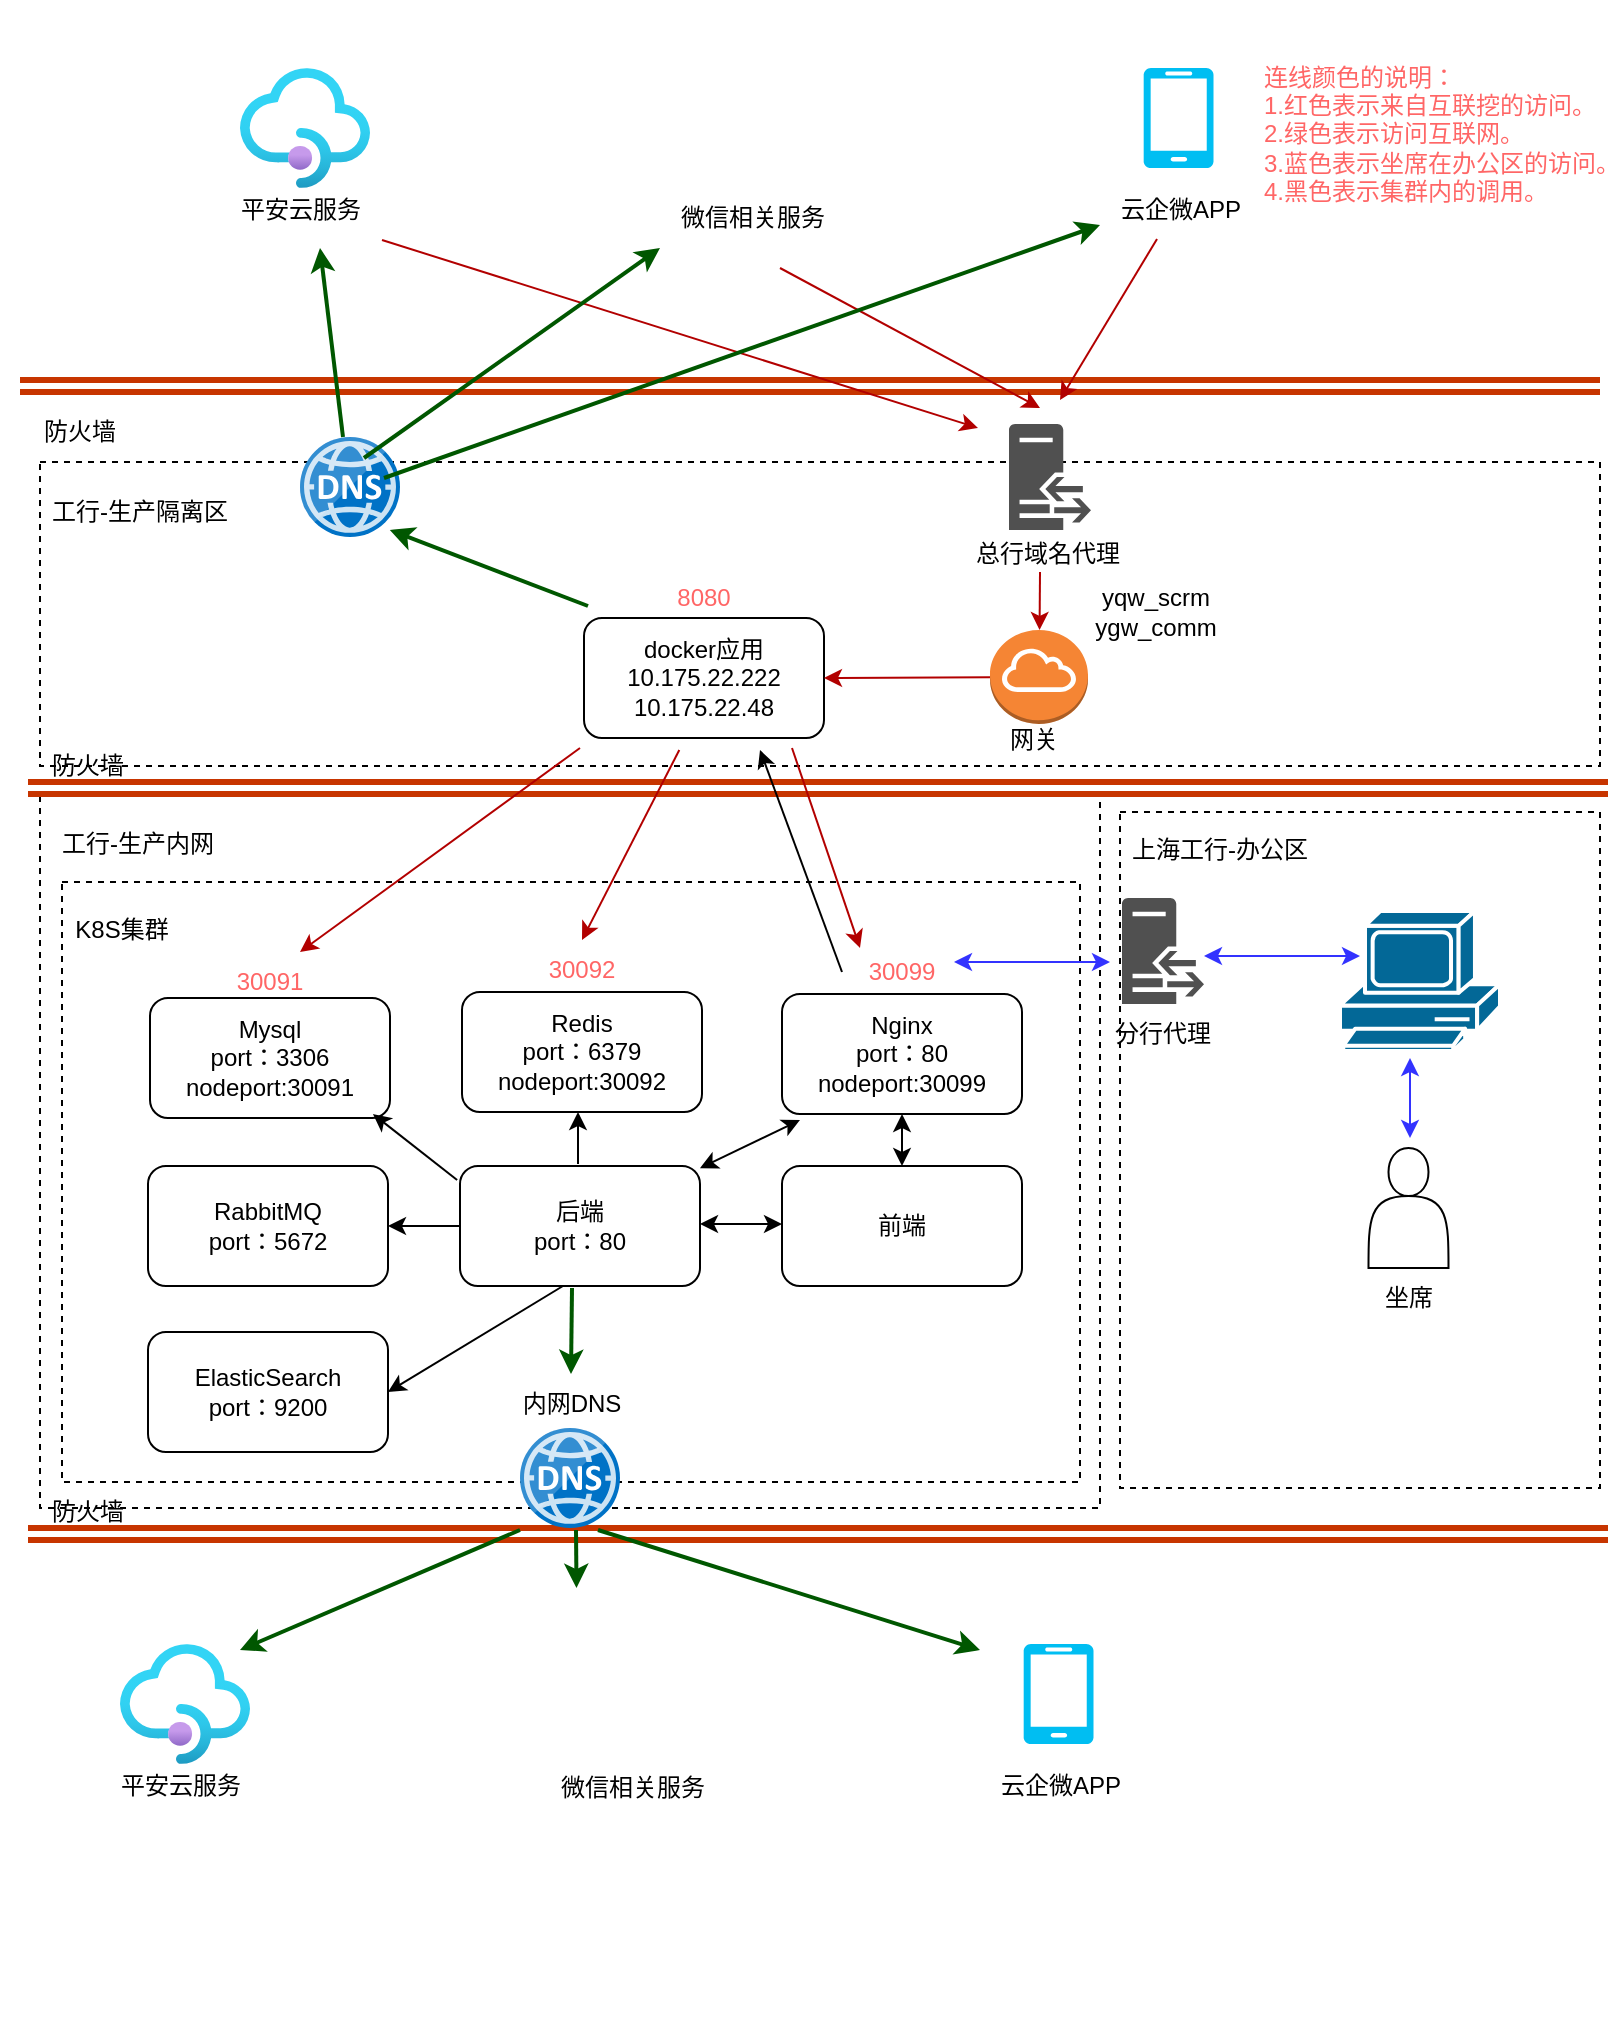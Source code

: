 <mxfile version="24.2.2" type="github">
  <diagram name="第 1 页" id="H5Td6hfvK_dSOBT4_KqR">
    <mxGraphModel dx="1283" dy="834" grid="1" gridSize="10" guides="1" tooltips="1" connect="1" arrows="1" fold="1" page="1" pageScale="1" pageWidth="827" pageHeight="1169" math="0" shadow="0">
      <root>
        <mxCell id="0" />
        <mxCell id="1" parent="0" />
        <mxCell id="0VPpqt3ser_8MPo7c0mN-2" value="" style="rounded=0;whiteSpace=wrap;html=1;fillColor=none;dashed=1;" parent="1" vertex="1">
          <mxGeometry x="30" y="572" width="530" height="357" as="geometry" />
        </mxCell>
        <mxCell id="0VPpqt3ser_8MPo7c0mN-9" value="" style="rounded=0;whiteSpace=wrap;html=1;fillColor=none;dashed=1;" parent="1" vertex="1">
          <mxGeometry x="41" y="616" width="509" height="300" as="geometry" />
        </mxCell>
        <mxCell id="0VPpqt3ser_8MPo7c0mN-4" value="" style="rounded=0;whiteSpace=wrap;html=1;fillColor=none;dashed=1;" parent="1" vertex="1">
          <mxGeometry x="30" y="406" width="780" height="152" as="geometry" />
        </mxCell>
        <mxCell id="0VPpqt3ser_8MPo7c0mN-3" value="工行-生产内网" style="text;html=1;align=center;verticalAlign=middle;whiteSpace=wrap;rounded=0;" parent="1" vertex="1">
          <mxGeometry x="29" y="582" width="100" height="30" as="geometry" />
        </mxCell>
        <mxCell id="0VPpqt3ser_8MPo7c0mN-5" value="工行-生产隔离区" style="text;html=1;align=center;verticalAlign=middle;whiteSpace=wrap;rounded=0;" parent="1" vertex="1">
          <mxGeometry x="30" y="416" width="100" height="30" as="geometry" />
        </mxCell>
        <mxCell id="0VPpqt3ser_8MPo7c0mN-6" value="" style="rounded=0;whiteSpace=wrap;html=1;fillColor=none;dashed=1;" parent="1" vertex="1">
          <mxGeometry x="570" y="581" width="240" height="338" as="geometry" />
        </mxCell>
        <mxCell id="0VPpqt3ser_8MPo7c0mN-7" value="上海工行-办公区" style="text;html=1;align=center;verticalAlign=middle;whiteSpace=wrap;rounded=0;" parent="1" vertex="1">
          <mxGeometry x="570" y="585" width="100" height="30" as="geometry" />
        </mxCell>
        <mxCell id="0VPpqt3ser_8MPo7c0mN-10" value="K8S集群" style="text;html=1;align=center;verticalAlign=middle;whiteSpace=wrap;rounded=0;" parent="1" vertex="1">
          <mxGeometry x="41" y="625" width="60" height="30" as="geometry" />
        </mxCell>
        <mxCell id="0VPpqt3ser_8MPo7c0mN-12" value="&lt;div&gt;&lt;span style=&quot;background-color: initial;&quot;&gt;RabbitMQ&lt;/span&gt;&lt;/div&gt;&lt;div&gt;&lt;span style=&quot;background-color: initial;&quot;&gt;port：5672&lt;/span&gt;&lt;/div&gt;" style="rounded=1;whiteSpace=wrap;html=1;" parent="1" vertex="1">
          <mxGeometry x="84" y="758" width="120" height="60" as="geometry" />
        </mxCell>
        <mxCell id="0VPpqt3ser_8MPo7c0mN-13" value="&lt;div&gt;ElasticSearch&lt;/div&gt;&lt;div&gt;&lt;span style=&quot;background-color: initial;&quot;&gt;port：9200&lt;/span&gt;&lt;/div&gt;" style="rounded=1;whiteSpace=wrap;html=1;" parent="1" vertex="1">
          <mxGeometry x="84" y="841" width="120" height="60" as="geometry" />
        </mxCell>
        <mxCell id="0VPpqt3ser_8MPo7c0mN-15" value="&lt;div&gt;后端&lt;/div&gt;&lt;div&gt;port：80&lt;/div&gt;" style="rounded=1;whiteSpace=wrap;html=1;" parent="1" vertex="1">
          <mxGeometry x="240" y="758" width="120" height="60" as="geometry" />
        </mxCell>
        <mxCell id="0VPpqt3ser_8MPo7c0mN-24" value="" style="shape=mxgraph.cisco.computers_and_peripherals.pc;html=1;pointerEvents=1;dashed=0;fillColor=#036897;strokeColor=#ffffff;strokeWidth=2;verticalLabelPosition=bottom;verticalAlign=top;align=center;outlineConnect=0;" parent="1" vertex="1">
          <mxGeometry x="680" y="630.5" width="80" height="70" as="geometry" />
        </mxCell>
        <mxCell id="0VPpqt3ser_8MPo7c0mN-65" value="" style="group" parent="1" vertex="1" connectable="0">
          <mxGeometry x="120" y="210" width="81" height="85" as="geometry" />
        </mxCell>
        <mxCell id="0VPpqt3ser_8MPo7c0mN-52" value="" style="image;aspect=fixed;html=1;points=[];align=center;fontSize=12;image=img/lib/azure2/app_services/API_Management_Services.svg;" parent="0VPpqt3ser_8MPo7c0mN-65" vertex="1">
          <mxGeometry x="10" y="-1" width="65" height="60" as="geometry" />
        </mxCell>
        <mxCell id="0VPpqt3ser_8MPo7c0mN-57" value="平安云服务" style="text;html=1;align=center;verticalAlign=middle;whiteSpace=wrap;rounded=0;" parent="0VPpqt3ser_8MPo7c0mN-65" vertex="1">
          <mxGeometry y="55" width="81" height="30" as="geometry" />
        </mxCell>
        <mxCell id="0VPpqt3ser_8MPo7c0mN-66" value="" style="group" parent="1" vertex="1" connectable="0">
          <mxGeometry x="331" y="175" width="109" height="124" as="geometry" />
        </mxCell>
        <mxCell id="0VPpqt3ser_8MPo7c0mN-58" value="" style="shape=image;html=1;verticalAlign=top;verticalLabelPosition=bottom;labelBackgroundColor=#ffffff;imageAspect=0;aspect=fixed;image=https://cdn4.iconfinder.com/data/icons/social-media-2346/512/we_chat-01-128.png" parent="0VPpqt3ser_8MPo7c0mN-66" vertex="1">
          <mxGeometry width="109" height="109" as="geometry" />
        </mxCell>
        <mxCell id="0VPpqt3ser_8MPo7c0mN-60" value="微信相关服务" style="text;html=1;align=center;verticalAlign=middle;whiteSpace=wrap;rounded=0;" parent="0VPpqt3ser_8MPo7c0mN-66" vertex="1">
          <mxGeometry x="15" y="94" width="81" height="30" as="geometry" />
        </mxCell>
        <mxCell id="0VPpqt3ser_8MPo7c0mN-67" value="" style="group" parent="1" vertex="1" connectable="0">
          <mxGeometry x="560" y="210" width="81" height="85" as="geometry" />
        </mxCell>
        <mxCell id="0VPpqt3ser_8MPo7c0mN-55" value="" style="verticalLabelPosition=bottom;html=1;verticalAlign=top;align=center;strokeColor=none;fillColor=#00BEF2;shape=mxgraph.azure.mobile;pointerEvents=1;" parent="0VPpqt3ser_8MPo7c0mN-67" vertex="1">
          <mxGeometry x="21.75" y="-1" width="35" height="50" as="geometry" />
        </mxCell>
        <mxCell id="0VPpqt3ser_8MPo7c0mN-61" value="云企微APP" style="text;html=1;align=center;verticalAlign=middle;whiteSpace=wrap;rounded=0;" parent="0VPpqt3ser_8MPo7c0mN-67" vertex="1">
          <mxGeometry y="55" width="81" height="30" as="geometry" />
        </mxCell>
        <mxCell id="0VPpqt3ser_8MPo7c0mN-70" value="" style="group" parent="1" vertex="1" connectable="0">
          <mxGeometry x="302" y="459" width="120" height="85" as="geometry" />
        </mxCell>
        <mxCell id="0VPpqt3ser_8MPo7c0mN-1" value="&lt;div&gt;docker应用&lt;/div&gt;10.175.22.222&lt;div&gt;10.175.22.48&lt;br&gt;&lt;/div&gt;" style="rounded=1;whiteSpace=wrap;html=1;" parent="0VPpqt3ser_8MPo7c0mN-70" vertex="1">
          <mxGeometry y="25" width="120" height="60" as="geometry" />
        </mxCell>
        <mxCell id="0VPpqt3ser_8MPo7c0mN-50" value="8080" style="text;html=1;align=center;verticalAlign=middle;whiteSpace=wrap;rounded=0;fontColor=#FF6666;" parent="0VPpqt3ser_8MPo7c0mN-70" vertex="1">
          <mxGeometry x="30" width="60" height="30" as="geometry" />
        </mxCell>
        <mxCell id="0VPpqt3ser_8MPo7c0mN-71" value="" style="group" parent="1" vertex="1" connectable="0">
          <mxGeometry x="680" y="749" width="70" height="90" as="geometry" />
        </mxCell>
        <mxCell id="0VPpqt3ser_8MPo7c0mN-23" value="" style="shape=actor;whiteSpace=wrap;html=1;" parent="0VPpqt3ser_8MPo7c0mN-71" vertex="1">
          <mxGeometry x="14.25" width="40" height="60" as="geometry" />
        </mxCell>
        <mxCell id="0VPpqt3ser_8MPo7c0mN-37" value="坐席" style="text;html=1;align=center;verticalAlign=middle;whiteSpace=wrap;rounded=0;" parent="0VPpqt3ser_8MPo7c0mN-71" vertex="1">
          <mxGeometry y="60" width="68.5" height="30" as="geometry" />
        </mxCell>
        <mxCell id="0VPpqt3ser_8MPo7c0mN-72" value="" style="group" parent="1" vertex="1" connectable="0">
          <mxGeometry x="85" y="651" width="120" height="83" as="geometry" />
        </mxCell>
        <mxCell id="0VPpqt3ser_8MPo7c0mN-11" value="&lt;div&gt;Mysql&lt;/div&gt;&lt;div&gt;port：3306&lt;/div&gt;&lt;div&gt;nodeport:30091&lt;/div&gt;" style="rounded=1;whiteSpace=wrap;html=1;" parent="0VPpqt3ser_8MPo7c0mN-72" vertex="1">
          <mxGeometry y="23" width="120" height="60" as="geometry" />
        </mxCell>
        <mxCell id="0VPpqt3ser_8MPo7c0mN-35" value="30091" style="text;html=1;align=center;verticalAlign=middle;whiteSpace=wrap;rounded=0;fontColor=#FF6666;" parent="0VPpqt3ser_8MPo7c0mN-72" vertex="1">
          <mxGeometry x="30" width="60" height="30" as="geometry" />
        </mxCell>
        <mxCell id="0VPpqt3ser_8MPo7c0mN-73" value="" style="group" parent="1" vertex="1" connectable="0">
          <mxGeometry x="241" y="645" width="120" height="86" as="geometry" />
        </mxCell>
        <mxCell id="0VPpqt3ser_8MPo7c0mN-8" value="&lt;div&gt;&lt;span style=&quot;background-color: initial;&quot;&gt;Redis&lt;/span&gt;&lt;/div&gt;&lt;div&gt;&lt;span style=&quot;background-color: initial;&quot;&gt;port：6379&lt;/span&gt;&lt;/div&gt;&lt;div&gt;nodeport:30092&lt;/div&gt;" style="rounded=1;whiteSpace=wrap;html=1;" parent="0VPpqt3ser_8MPo7c0mN-73" vertex="1">
          <mxGeometry y="26" width="120" height="60" as="geometry" />
        </mxCell>
        <mxCell id="0VPpqt3ser_8MPo7c0mN-36" value="30092" style="text;html=1;align=center;verticalAlign=middle;whiteSpace=wrap;rounded=0;fontColor=#FF6666;" parent="0VPpqt3ser_8MPo7c0mN-73" vertex="1">
          <mxGeometry x="30" width="60" height="30" as="geometry" />
        </mxCell>
        <mxCell id="0VPpqt3ser_8MPo7c0mN-75" value="" style="group" parent="1" vertex="1" connectable="0">
          <mxGeometry x="10" y="376" width="800" height="87.0" as="geometry" />
        </mxCell>
        <mxCell id="0VPpqt3ser_8MPo7c0mN-39" value="" style="shape=link;html=1;rounded=0;labelBackgroundColor=#FFB366;fontColor=#FFB366;labelBorderColor=#FFB366;strokeColor=#C73500;fillColor=#fa6800;strokeWidth=3;" parent="0VPpqt3ser_8MPo7c0mN-75" edge="1">
          <mxGeometry width="100" relative="1" as="geometry">
            <mxPoint x="10" y="-8" as="sourcePoint" />
            <mxPoint x="800" y="-8" as="targetPoint" />
          </mxGeometry>
        </mxCell>
        <mxCell id="0VPpqt3ser_8MPo7c0mN-42" value="防火墙" style="text;html=1;align=center;verticalAlign=middle;whiteSpace=wrap;rounded=0;" parent="0VPpqt3ser_8MPo7c0mN-75" vertex="1">
          <mxGeometry width="80" height="30" as="geometry" />
        </mxCell>
        <mxCell id="0VPpqt3ser_8MPo7c0mN-79" value="" style="group" parent="1" vertex="1" connectable="0">
          <mxGeometry x="557.25" y="624" width="68.5" height="83" as="geometry" />
        </mxCell>
        <mxCell id="0VPpqt3ser_8MPo7c0mN-30" value="分行代理" style="text;html=1;align=center;verticalAlign=middle;whiteSpace=wrap;rounded=0;" parent="0VPpqt3ser_8MPo7c0mN-79" vertex="1">
          <mxGeometry y="53" width="68.5" height="30" as="geometry" />
        </mxCell>
        <mxCell id="0VPpqt3ser_8MPo7c0mN-32" value="" style="sketch=0;pointerEvents=1;shadow=0;dashed=0;html=1;strokeColor=none;fillColor=#505050;labelPosition=center;verticalLabelPosition=bottom;verticalAlign=top;outlineConnect=0;align=center;shape=mxgraph.office.servers.reverse_proxy;" parent="0VPpqt3ser_8MPo7c0mN-79" vertex="1">
          <mxGeometry x="13.75" width="41" height="53" as="geometry" />
        </mxCell>
        <mxCell id="0VPpqt3ser_8MPo7c0mN-80" value="" style="group" parent="1" vertex="1" connectable="0">
          <mxGeometry x="14" y="543" width="800" height="30" as="geometry" />
        </mxCell>
        <mxCell id="0VPpqt3ser_8MPo7c0mN-81" value="" style="shape=link;html=1;rounded=0;labelBackgroundColor=#FFB366;fontColor=#FFB366;labelBorderColor=#FFB366;strokeColor=#C73500;fillColor=#fa6800;strokeWidth=3;" parent="0VPpqt3ser_8MPo7c0mN-80" edge="1">
          <mxGeometry width="100" relative="1" as="geometry">
            <mxPoint x="10" y="26" as="sourcePoint" />
            <mxPoint x="800" y="26" as="targetPoint" />
          </mxGeometry>
        </mxCell>
        <mxCell id="0VPpqt3ser_8MPo7c0mN-82" value="防火墙" style="text;html=1;align=center;verticalAlign=middle;whiteSpace=wrap;rounded=0;" parent="0VPpqt3ser_8MPo7c0mN-80" vertex="1">
          <mxGeometry width="80" height="30" as="geometry" />
        </mxCell>
        <mxCell id="0VPpqt3ser_8MPo7c0mN-122" value="" style="edgeStyle=orthogonalEdgeStyle;rounded=0;orthogonalLoop=1;jettySize=auto;html=1;startArrow=classic;startFill=1;" parent="1" edge="1">
          <mxGeometry relative="1" as="geometry">
            <mxPoint x="401" y="787" as="sourcePoint" />
            <mxPoint x="360" y="787" as="targetPoint" />
          </mxGeometry>
        </mxCell>
        <mxCell id="0VPpqt3ser_8MPo7c0mN-16" value="前端" style="rounded=1;whiteSpace=wrap;html=1;" parent="1" vertex="1">
          <mxGeometry x="401" y="758" width="120" height="60" as="geometry" />
        </mxCell>
        <mxCell id="0VPpqt3ser_8MPo7c0mN-89" value="" style="group" parent="1" vertex="1" connectable="0">
          <mxGeometry x="401" y="646" width="120" height="86" as="geometry" />
        </mxCell>
        <mxCell id="0VPpqt3ser_8MPo7c0mN-34" value="30099" style="text;html=1;align=center;verticalAlign=middle;whiteSpace=wrap;rounded=0;fontColor=#FF6666;" parent="0VPpqt3ser_8MPo7c0mN-89" vertex="1">
          <mxGeometry x="30" width="60" height="30" as="geometry" />
        </mxCell>
        <mxCell id="0VPpqt3ser_8MPo7c0mN-14" value="&lt;div&gt;Nginx&lt;/div&gt;&lt;div&gt;port：80&lt;/div&gt;&lt;div&gt;nodeport:30099&lt;/div&gt;" style="rounded=1;whiteSpace=wrap;html=1;" parent="0VPpqt3ser_8MPo7c0mN-89" vertex="1">
          <mxGeometry y="26" width="120" height="60" as="geometry" />
        </mxCell>
        <mxCell id="0VPpqt3ser_8MPo7c0mN-95" value="" style="image;sketch=0;aspect=fixed;html=1;points=[];align=center;fontSize=12;image=img/lib/mscae/DNS.svg;" parent="1" vertex="1">
          <mxGeometry x="160" y="393.5" width="50" height="50" as="geometry" />
        </mxCell>
        <mxCell id="0VPpqt3ser_8MPo7c0mN-98" value="" style="endArrow=classic;startArrow=classic;html=1;rounded=0;strokeColor=#3333FF;" parent="1" edge="1">
          <mxGeometry width="50" height="50" relative="1" as="geometry">
            <mxPoint x="715" y="744" as="sourcePoint" />
            <mxPoint x="715" y="704" as="targetPoint" />
            <Array as="points">
              <mxPoint x="715" y="724" />
            </Array>
          </mxGeometry>
        </mxCell>
        <mxCell id="0VPpqt3ser_8MPo7c0mN-99" value="" style="endArrow=classic;startArrow=classic;html=1;rounded=0;strokeColor=#3333FF;endSize=6;startSize=6;jumpSize=6;" parent="1" edge="1">
          <mxGeometry width="50" height="50" relative="1" as="geometry">
            <mxPoint x="612" y="653" as="sourcePoint" />
            <mxPoint x="690" y="653" as="targetPoint" />
            <Array as="points">
              <mxPoint x="612" y="653" />
            </Array>
          </mxGeometry>
        </mxCell>
        <mxCell id="0VPpqt3ser_8MPo7c0mN-105" value="" style="endArrow=none;startArrow=classic;html=1;rounded=0;entryX=0.352;entryY=0.983;entryDx=0;entryDy=0;entryPerimeter=0;fillColor=#e51400;strokeColor=#B20000;endFill=0;" parent="1" target="0VPpqt3ser_8MPo7c0mN-61" edge="1">
          <mxGeometry width="50" height="50" relative="1" as="geometry">
            <mxPoint x="540" y="375" as="sourcePoint" />
            <mxPoint x="490" y="425" as="targetPoint" />
          </mxGeometry>
        </mxCell>
        <mxCell id="0VPpqt3ser_8MPo7c0mN-106" value="" style="group" parent="1" vertex="1" connectable="0">
          <mxGeometry x="454" y="387" width="160" height="80" as="geometry" />
        </mxCell>
        <mxCell id="0VPpqt3ser_8MPo7c0mN-45" value="" style="sketch=0;pointerEvents=1;shadow=0;dashed=0;html=1;strokeColor=none;fillColor=#505050;labelPosition=center;verticalLabelPosition=bottom;verticalAlign=top;outlineConnect=0;align=center;shape=mxgraph.office.servers.reverse_proxy;" parent="0VPpqt3ser_8MPo7c0mN-106" vertex="1">
          <mxGeometry x="60.5" width="41" height="53" as="geometry" />
        </mxCell>
        <mxCell id="0VPpqt3ser_8MPo7c0mN-47" value="总行域名代理" style="text;html=1;align=center;verticalAlign=middle;whiteSpace=wrap;rounded=0;" parent="0VPpqt3ser_8MPo7c0mN-106" vertex="1">
          <mxGeometry y="50" width="160" height="30" as="geometry" />
        </mxCell>
        <mxCell id="0VPpqt3ser_8MPo7c0mN-107" value="" style="endArrow=classic;startArrow=none;html=1;rounded=0;fillColor=#e51400;strokeColor=#B20000;startFill=0;" parent="1" edge="1">
          <mxGeometry width="50" height="50" relative="1" as="geometry">
            <mxPoint x="530" y="461" as="sourcePoint" />
            <mxPoint x="529.783" y="490" as="targetPoint" />
          </mxGeometry>
        </mxCell>
        <mxCell id="0VPpqt3ser_8MPo7c0mN-110" value="" style="endArrow=none;startArrow=classic;html=1;rounded=0;fillColor=#e51400;strokeColor=#B20000;endFill=0;" parent="1" edge="1">
          <mxGeometry width="50" height="50" relative="1" as="geometry">
            <mxPoint x="530" y="379" as="sourcePoint" />
            <mxPoint x="400" y="309" as="targetPoint" />
          </mxGeometry>
        </mxCell>
        <mxCell id="0VPpqt3ser_8MPo7c0mN-111" value="" style="endArrow=none;startArrow=classic;html=1;rounded=0;fillColor=#e51400;strokeColor=#B20000;entryX=1;entryY=1;entryDx=0;entryDy=0;endFill=0;" parent="1" target="0VPpqt3ser_8MPo7c0mN-57" edge="1">
          <mxGeometry width="50" height="50" relative="1" as="geometry">
            <mxPoint x="499" y="389" as="sourcePoint" />
            <mxPoint x="369" y="319" as="targetPoint" />
          </mxGeometry>
        </mxCell>
        <mxCell id="0VPpqt3ser_8MPo7c0mN-112" value="" style="endArrow=none;startArrow=classic;html=1;rounded=0;fillColor=#e51400;strokeColor=#B20000;endFill=0;exitX=1;exitY=0.5;exitDx=0;exitDy=0;" parent="1" source="0VPpqt3ser_8MPo7c0mN-1" target="DO651uxCaCnG65tiCvHo-2" edge="1">
          <mxGeometry width="50" height="50" relative="1" as="geometry">
            <mxPoint x="325" y="630" as="sourcePoint" />
            <mxPoint x="567" y="630" as="targetPoint" />
          </mxGeometry>
        </mxCell>
        <mxCell id="0VPpqt3ser_8MPo7c0mN-114" value="" style="endArrow=none;startArrow=classic;html=1;rounded=0;fillColor=#e51400;strokeColor=#B20000;endFill=0;exitX=0.75;exitY=0;exitDx=0;exitDy=0;" parent="1" source="0VPpqt3ser_8MPo7c0mN-35" edge="1">
          <mxGeometry width="50" height="50" relative="1" as="geometry">
            <mxPoint x="274" y="629" as="sourcePoint" />
            <mxPoint x="300" y="549" as="targetPoint" />
          </mxGeometry>
        </mxCell>
        <mxCell id="0VPpqt3ser_8MPo7c0mN-115" value="" style="endArrow=none;startArrow=classic;html=1;rounded=0;fillColor=#e51400;strokeColor=#B20000;endFill=0;exitX=0.5;exitY=0;exitDx=0;exitDy=0;" parent="1" source="0VPpqt3ser_8MPo7c0mN-36" edge="1">
          <mxGeometry width="50" height="50" relative="1" as="geometry">
            <mxPoint x="276.004" y="688" as="sourcePoint" />
            <mxPoint x="349.646" y="550" as="targetPoint" />
          </mxGeometry>
        </mxCell>
        <mxCell id="0VPpqt3ser_8MPo7c0mN-117" value="" style="endArrow=none;startArrow=classic;html=1;rounded=0;fillColor=#008a00;strokeColor=#005700;endFill=0;exitX=0.205;exitY=0.2;exitDx=0;exitDy=0;exitPerimeter=0;strokeWidth=2;" parent="1" edge="1">
          <mxGeometry width="50" height="50" relative="1" as="geometry">
            <mxPoint x="204.9" y="440" as="sourcePoint" />
            <mxPoint x="304" y="478" as="targetPoint" />
          </mxGeometry>
        </mxCell>
        <mxCell id="0VPpqt3ser_8MPo7c0mN-118" value="" style="endArrow=none;startArrow=classic;html=1;rounded=0;fillColor=#008a00;strokeColor=#005700;endFill=0;entryX=0.43;entryY=0;entryDx=0;entryDy=0;entryPerimeter=0;jumpSize=6;strokeWidth=2;" parent="1" target="0VPpqt3ser_8MPo7c0mN-95" edge="1">
          <mxGeometry width="50" height="50" relative="1" as="geometry">
            <mxPoint x="170" y="299" as="sourcePoint" />
            <mxPoint x="314" y="419" as="targetPoint" />
          </mxGeometry>
        </mxCell>
        <mxCell id="0VPpqt3ser_8MPo7c0mN-119" value="" style="endArrow=none;startArrow=classic;html=1;rounded=0;fillColor=#008a00;strokeColor=#005700;endFill=0;entryX=0.43;entryY=0;entryDx=0;entryDy=0;entryPerimeter=0;strokeWidth=2;" parent="1" edge="1">
          <mxGeometry width="50" height="50" relative="1" as="geometry">
            <mxPoint x="340" y="299" as="sourcePoint" />
            <mxPoint x="192" y="404" as="targetPoint" />
          </mxGeometry>
        </mxCell>
        <mxCell id="0VPpqt3ser_8MPo7c0mN-120" value="" style="endArrow=none;startArrow=classic;html=1;rounded=0;fillColor=#008a00;strokeColor=#005700;endFill=0;entryX=0.43;entryY=0;entryDx=0;entryDy=0;entryPerimeter=0;exitX=0;exitY=0.75;exitDx=0;exitDy=0;strokeWidth=2;" parent="1" source="0VPpqt3ser_8MPo7c0mN-61" edge="1">
          <mxGeometry width="50" height="50" relative="1" as="geometry">
            <mxPoint x="350" y="309" as="sourcePoint" />
            <mxPoint x="202" y="414" as="targetPoint" />
          </mxGeometry>
        </mxCell>
        <mxCell id="0VPpqt3ser_8MPo7c0mN-121" value="" style="edgeStyle=orthogonalEdgeStyle;rounded=0;orthogonalLoop=1;jettySize=auto;html=1;startArrow=classic;startFill=1;" parent="1" source="0VPpqt3ser_8MPo7c0mN-14" target="0VPpqt3ser_8MPo7c0mN-16" edge="1">
          <mxGeometry relative="1" as="geometry" />
        </mxCell>
        <mxCell id="0VPpqt3ser_8MPo7c0mN-127" value="" style="edgeStyle=orthogonalEdgeStyle;rounded=0;orthogonalLoop=1;jettySize=auto;html=1;startArrow=classic;startFill=1;endArrow=none;endFill=0;" parent="1" edge="1">
          <mxGeometry relative="1" as="geometry">
            <mxPoint x="299" y="731" as="sourcePoint" />
            <mxPoint x="299" y="757" as="targetPoint" />
          </mxGeometry>
        </mxCell>
        <mxCell id="0VPpqt3ser_8MPo7c0mN-131" value="" style="endArrow=classic;startArrow=none;html=1;rounded=0;entryX=0.929;entryY=0.967;entryDx=0;entryDy=0;entryPerimeter=0;exitX=-0.012;exitY=0.117;exitDx=0;exitDy=0;exitPerimeter=0;startFill=0;" parent="1" source="0VPpqt3ser_8MPo7c0mN-15" target="0VPpqt3ser_8MPo7c0mN-11" edge="1">
          <mxGeometry width="50" height="50" relative="1" as="geometry">
            <mxPoint x="440" y="805" as="sourcePoint" />
            <mxPoint x="490" y="755" as="targetPoint" />
          </mxGeometry>
        </mxCell>
        <mxCell id="0VPpqt3ser_8MPo7c0mN-132" value="" style="endArrow=classic;startArrow=classic;html=1;rounded=0;" parent="1" source="0VPpqt3ser_8MPo7c0mN-15" edge="1">
          <mxGeometry width="50" height="50" relative="1" as="geometry">
            <mxPoint x="440" y="805" as="sourcePoint" />
            <mxPoint x="410" y="735" as="targetPoint" />
          </mxGeometry>
        </mxCell>
        <mxCell id="0VPpqt3ser_8MPo7c0mN-133" value="" style="endArrow=none;startArrow=classic;html=1;rounded=0;exitX=1;exitY=0.5;exitDx=0;exitDy=0;entryX=0;entryY=0.5;entryDx=0;entryDy=0;endFill=0;" parent="1" source="0VPpqt3ser_8MPo7c0mN-12" target="0VPpqt3ser_8MPo7c0mN-15" edge="1">
          <mxGeometry width="50" height="50" relative="1" as="geometry">
            <mxPoint x="440" y="805" as="sourcePoint" />
            <mxPoint x="490" y="755" as="targetPoint" />
          </mxGeometry>
        </mxCell>
        <mxCell id="0VPpqt3ser_8MPo7c0mN-134" value="" style="endArrow=none;startArrow=classic;html=1;rounded=0;entryX=0.429;entryY=1;entryDx=0;entryDy=0;entryPerimeter=0;exitX=1;exitY=0.5;exitDx=0;exitDy=0;endFill=0;" parent="1" source="0VPpqt3ser_8MPo7c0mN-13" target="0VPpqt3ser_8MPo7c0mN-15" edge="1">
          <mxGeometry width="50" height="50" relative="1" as="geometry">
            <mxPoint x="440" y="805" as="sourcePoint" />
            <mxPoint x="490" y="755" as="targetPoint" />
          </mxGeometry>
        </mxCell>
        <mxCell id="0VPpqt3ser_8MPo7c0mN-136" value="连线颜色的说明：&lt;div&gt;1.红色表示来自互联挖的访问。&lt;/div&gt;&lt;div style=&quot;&quot;&gt;2.绿色表示访问互联网。&lt;/div&gt;&lt;div style=&quot;&quot;&gt;3.蓝色表示坐席在办公区的访问。&lt;/div&gt;&lt;div style=&quot;&quot;&gt;4.黑色表示集群内的调用。&lt;/div&gt;" style="text;html=1;align=left;verticalAlign=middle;whiteSpace=wrap;rounded=0;fontColor=#FF6666;" parent="1" vertex="1">
          <mxGeometry x="640" y="205" width="181" height="74" as="geometry" />
        </mxCell>
        <mxCell id="WUPsCM75Mi7F_lNf_f48-1" value="" style="endArrow=classic;startArrow=none;html=1;rounded=0;fillColor=#e51400;strokeColor=#B20000;endFill=1;startFill=0;" parent="1" edge="1">
          <mxGeometry width="50" height="50" relative="1" as="geometry">
            <mxPoint x="406" y="549" as="sourcePoint" />
            <mxPoint x="440" y="649" as="targetPoint" />
          </mxGeometry>
        </mxCell>
        <mxCell id="ukt-0VW7PRhgNPQQfDPv-1" value="" style="endArrow=classic;startArrow=classic;html=1;rounded=0;strokeColor=#3333FF;endSize=6;startSize=6;jumpSize=6;" parent="1" edge="1">
          <mxGeometry width="50" height="50" relative="1" as="geometry">
            <mxPoint x="487" y="656" as="sourcePoint" />
            <mxPoint x="565" y="656" as="targetPoint" />
            <Array as="points">
              <mxPoint x="487" y="656" />
            </Array>
          </mxGeometry>
        </mxCell>
        <mxCell id="DO651uxCaCnG65tiCvHo-1" value="" style="group" parent="1" vertex="1" connectable="0">
          <mxGeometry x="497" y="490" width="60" height="70" as="geometry" />
        </mxCell>
        <mxCell id="DO651uxCaCnG65tiCvHo-2" value="" style="outlineConnect=0;dashed=0;verticalLabelPosition=bottom;verticalAlign=top;align=center;html=1;shape=mxgraph.aws3.internet_gateway;fillColor=#F58534;gradientColor=none;" parent="DO651uxCaCnG65tiCvHo-1" vertex="1">
          <mxGeometry x="8" width="49" height="47" as="geometry" />
        </mxCell>
        <mxCell id="DO651uxCaCnG65tiCvHo-3" value="网关" style="text;html=1;align=center;verticalAlign=middle;whiteSpace=wrap;rounded=0;" parent="DO651uxCaCnG65tiCvHo-1" vertex="1">
          <mxGeometry y="40" width="60" height="30" as="geometry" />
        </mxCell>
        <mxCell id="DO651uxCaCnG65tiCvHo-8" value="" style="group" parent="1" vertex="1" connectable="0">
          <mxGeometry x="14" y="1107" width="800" height="87.0" as="geometry" />
        </mxCell>
        <mxCell id="DO651uxCaCnG65tiCvHo-9" value="" style="shape=link;html=1;rounded=0;labelBackgroundColor=#FFB366;fontColor=#FFB366;labelBorderColor=#FFB366;strokeColor=#C73500;fillColor=#fa6800;strokeWidth=3;" parent="DO651uxCaCnG65tiCvHo-8" edge="1">
          <mxGeometry width="100" relative="1" as="geometry">
            <mxPoint x="10" y="-165" as="sourcePoint" />
            <mxPoint x="800" y="-165" as="targetPoint" />
          </mxGeometry>
        </mxCell>
        <mxCell id="DO651uxCaCnG65tiCvHo-10" value="防火墙" style="text;html=1;align=center;verticalAlign=middle;whiteSpace=wrap;rounded=0;" parent="DO651uxCaCnG65tiCvHo-8" vertex="1">
          <mxGeometry y="-191" width="80" height="30" as="geometry" />
        </mxCell>
        <mxCell id="DO651uxCaCnG65tiCvHo-11" value="" style="group" parent="1" vertex="1" connectable="0">
          <mxGeometry x="265.5" y="862" width="60" height="77" as="geometry" />
        </mxCell>
        <mxCell id="DO651uxCaCnG65tiCvHo-5" value="" style="image;sketch=0;aspect=fixed;html=1;points=[];align=center;fontSize=12;image=img/lib/mscae/DNS.svg;" parent="DO651uxCaCnG65tiCvHo-11" vertex="1">
          <mxGeometry x="4.5" y="27" width="50" height="50" as="geometry" />
        </mxCell>
        <mxCell id="DO651uxCaCnG65tiCvHo-7" value="内网DNS" style="text;html=1;align=center;verticalAlign=middle;whiteSpace=wrap;rounded=0;" parent="DO651uxCaCnG65tiCvHo-11" vertex="1">
          <mxGeometry width="60" height="30" as="geometry" />
        </mxCell>
        <mxCell id="DO651uxCaCnG65tiCvHo-12" value="" style="endArrow=none;startArrow=classic;html=1;rounded=0;fillColor=#008a00;strokeColor=#005700;endFill=0;exitX=0.5;exitY=0;exitDx=0;exitDy=0;strokeWidth=2;" parent="1" source="DO651uxCaCnG65tiCvHo-7" edge="1">
          <mxGeometry width="50" height="50" relative="1" as="geometry">
            <mxPoint x="214.9" y="464" as="sourcePoint" />
            <mxPoint x="296" y="819" as="targetPoint" />
          </mxGeometry>
        </mxCell>
        <mxCell id="vYAwJx9EKdvuZ_oxdOfk-2" value="" style="group" vertex="1" connectable="0" parent="1">
          <mxGeometry x="60" y="998" width="81" height="85" as="geometry" />
        </mxCell>
        <mxCell id="vYAwJx9EKdvuZ_oxdOfk-3" value="" style="image;aspect=fixed;html=1;points=[];align=center;fontSize=12;image=img/lib/azure2/app_services/API_Management_Services.svg;" vertex="1" parent="vYAwJx9EKdvuZ_oxdOfk-2">
          <mxGeometry x="10" y="-1" width="65" height="60" as="geometry" />
        </mxCell>
        <mxCell id="vYAwJx9EKdvuZ_oxdOfk-4" value="平安云服务" style="text;html=1;align=center;verticalAlign=middle;whiteSpace=wrap;rounded=0;" vertex="1" parent="vYAwJx9EKdvuZ_oxdOfk-2">
          <mxGeometry y="55" width="81" height="30" as="geometry" />
        </mxCell>
        <mxCell id="vYAwJx9EKdvuZ_oxdOfk-5" value="" style="group" vertex="1" connectable="0" parent="1">
          <mxGeometry x="271" y="969" width="109" height="124" as="geometry" />
        </mxCell>
        <mxCell id="vYAwJx9EKdvuZ_oxdOfk-6" value="" style="shape=image;html=1;verticalAlign=top;verticalLabelPosition=bottom;labelBackgroundColor=#ffffff;imageAspect=0;aspect=fixed;image=https://cdn4.iconfinder.com/data/icons/social-media-2346/512/we_chat-01-128.png" vertex="1" parent="vYAwJx9EKdvuZ_oxdOfk-5">
          <mxGeometry width="109" height="109" as="geometry" />
        </mxCell>
        <mxCell id="vYAwJx9EKdvuZ_oxdOfk-7" value="微信相关服务" style="text;html=1;align=center;verticalAlign=middle;whiteSpace=wrap;rounded=0;" vertex="1" parent="vYAwJx9EKdvuZ_oxdOfk-5">
          <mxGeometry x="15" y="85" width="81" height="30" as="geometry" />
        </mxCell>
        <mxCell id="vYAwJx9EKdvuZ_oxdOfk-8" value="" style="group" vertex="1" connectable="0" parent="1">
          <mxGeometry x="500" y="998" width="81" height="85" as="geometry" />
        </mxCell>
        <mxCell id="vYAwJx9EKdvuZ_oxdOfk-9" value="" style="verticalLabelPosition=bottom;html=1;verticalAlign=top;align=center;strokeColor=none;fillColor=#00BEF2;shape=mxgraph.azure.mobile;pointerEvents=1;" vertex="1" parent="vYAwJx9EKdvuZ_oxdOfk-8">
          <mxGeometry x="21.75" y="-1" width="35" height="50" as="geometry" />
        </mxCell>
        <mxCell id="vYAwJx9EKdvuZ_oxdOfk-10" value="云企微APP" style="text;html=1;align=center;verticalAlign=middle;whiteSpace=wrap;rounded=0;" vertex="1" parent="vYAwJx9EKdvuZ_oxdOfk-8">
          <mxGeometry y="55" width="81" height="30" as="geometry" />
        </mxCell>
        <mxCell id="vYAwJx9EKdvuZ_oxdOfk-11" value="" style="endArrow=none;startArrow=classic;html=1;rounded=0;fillColor=#008a00;strokeColor=#005700;endFill=0;strokeWidth=2;" edge="1" parent="1">
          <mxGeometry width="50" height="50" relative="1" as="geometry">
            <mxPoint x="130" y="1000" as="sourcePoint" />
            <mxPoint x="270" y="940" as="targetPoint" />
          </mxGeometry>
        </mxCell>
        <mxCell id="vYAwJx9EKdvuZ_oxdOfk-12" value="" style="endArrow=none;startArrow=classic;html=1;rounded=0;fillColor=#008a00;strokeColor=#005700;endFill=0;strokeWidth=2;exitX=0.25;exitY=0;exitDx=0;exitDy=0;" edge="1" parent="1" source="vYAwJx9EKdvuZ_oxdOfk-6">
          <mxGeometry width="50" height="50" relative="1" as="geometry">
            <mxPoint x="130" y="1020" as="sourcePoint" />
            <mxPoint x="298" y="940" as="targetPoint" />
          </mxGeometry>
        </mxCell>
        <mxCell id="vYAwJx9EKdvuZ_oxdOfk-13" value="" style="endArrow=none;startArrow=classic;html=1;rounded=0;fillColor=#008a00;strokeColor=#005700;endFill=0;strokeWidth=2;" edge="1" parent="1">
          <mxGeometry width="50" height="50" relative="1" as="geometry">
            <mxPoint x="500" y="1000" as="sourcePoint" />
            <mxPoint x="309" y="940" as="targetPoint" />
          </mxGeometry>
        </mxCell>
        <mxCell id="vYAwJx9EKdvuZ_oxdOfk-14" value="" style="endArrow=none;startArrow=classic;html=1;rounded=0;entryX=0;entryY=0.5;entryDx=0;entryDy=0;endFill=0;" edge="1" parent="1" target="0VPpqt3ser_8MPo7c0mN-34">
          <mxGeometry width="50" height="50" relative="1" as="geometry">
            <mxPoint x="390" y="550" as="sourcePoint" />
            <mxPoint x="301" y="828" as="targetPoint" />
          </mxGeometry>
        </mxCell>
        <mxCell id="vYAwJx9EKdvuZ_oxdOfk-16" value="yqw_scrm&lt;div&gt;ygw_comm&lt;/div&gt;" style="text;html=1;align=center;verticalAlign=middle;whiteSpace=wrap;rounded=0;" vertex="1" parent="1">
          <mxGeometry x="557.75" y="466" width="60" height="30" as="geometry" />
        </mxCell>
      </root>
    </mxGraphModel>
  </diagram>
</mxfile>
